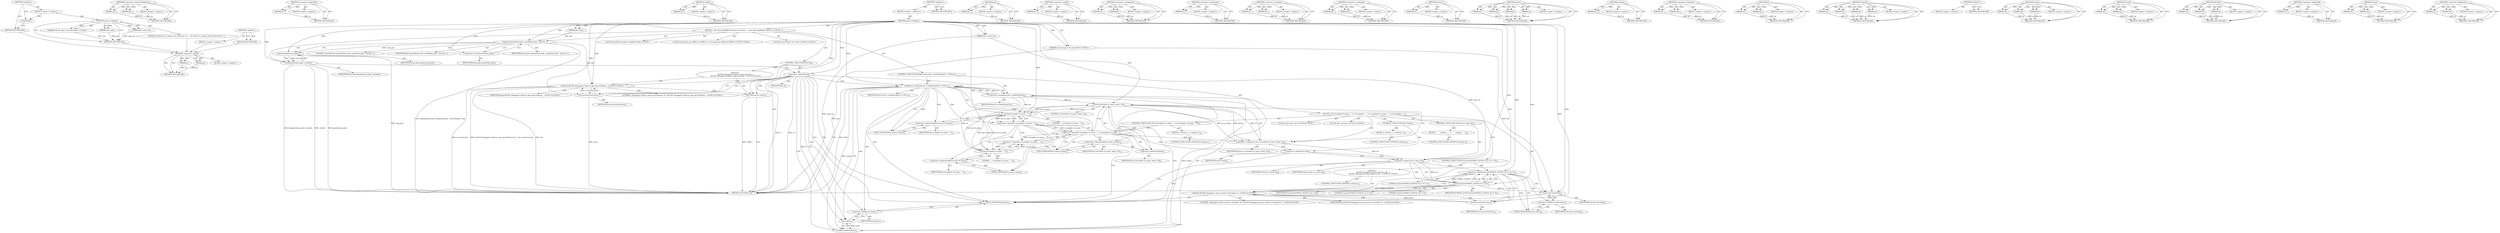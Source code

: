 digraph "&lt;global&gt;" {
vulnerable_230 [label=<(METHOD,&lt;operator&gt;.equals)>];
vulnerable_231 [label=<(PARAM,p1)>];
vulnerable_232 [label=<(PARAM,p2)>];
vulnerable_233 [label=<(BLOCK,&lt;empty&gt;,&lt;empty&gt;)>];
vulnerable_234 [label=<(METHOD_RETURN,ANY)>];
vulnerable_211 [label=<(METHOD,&lt;operator&gt;.indirectFieldAccess)>];
vulnerable_212 [label=<(PARAM,p1)>];
vulnerable_213 [label=<(PARAM,p2)>];
vulnerable_214 [label=<(BLOCK,&lt;empty&gt;,&lt;empty&gt;)>];
vulnerable_215 [label=<(METHOD_RETURN,ANY)>];
vulnerable_164 [label=<(METHOD,&lt;operator&gt;.logicalNot)>];
vulnerable_165 [label=<(PARAM,p1)>];
vulnerable_166 [label=<(BLOCK,&lt;empty&gt;,&lt;empty&gt;)>];
vulnerable_167 [label=<(METHOD_RETURN,ANY)>];
vulnerable_188 [label=<(METHOD,readdir)>];
vulnerable_189 [label=<(PARAM,p1)>];
vulnerable_190 [label=<(BLOCK,&lt;empty&gt;,&lt;empty&gt;)>];
vulnerable_191 [label=<(METHOD_RETURN,ANY)>];
vulnerable_6 [label=<(METHOD,&lt;global&gt;)<SUB>1</SUB>>];
vulnerable_7 [label=<(BLOCK,&lt;empty&gt;,&lt;empty&gt;)<SUB>1</SUB>>];
vulnerable_8 [label=<(METHOD,ptrace_siblings)<SUB>1</SUB>>];
vulnerable_9 [label=<(PARAM,pid_t pid)<SUB>1</SUB>>];
vulnerable_10 [label=<(PARAM,pid_t main_tid)<SUB>1</SUB>>];
vulnerable_11 [label="<(PARAM,std::set&lt;pid_t&gt;&amp; tids)<SUB>1</SUB>>"];
vulnerable_12 [label=<(BLOCK,{
  char task_path[64];
//// Attach to a thread...,{
  char task_path[64];
//// Attach to a thread...)<SUB>1</SUB>>];
vulnerable_13 [label="<(LOCAL,char[64] task_path: char[64])<SUB>2</SUB>>"];
vulnerable_14 [label=<(snprintf,snprintf(task_path, sizeof(task_path), &quot;/proc/%...)<SUB>5</SUB>>];
vulnerable_15 [label=<(IDENTIFIER,task_path,snprintf(task_path, sizeof(task_path), &quot;/proc/%...)<SUB>5</SUB>>];
vulnerable_16 [label=<(&lt;operator&gt;.sizeOf,sizeof(task_path))<SUB>5</SUB>>];
vulnerable_17 [label=<(IDENTIFIER,task_path,sizeof(task_path))<SUB>5</SUB>>];
vulnerable_18 [label=<(LITERAL,&quot;/proc/%d/task&quot;,snprintf(task_path, sizeof(task_path), &quot;/proc/%...)<SUB>5</SUB>>];
vulnerable_19 [label=<(IDENTIFIER,pid,snprintf(task_path, sizeof(task_path), &quot;/proc/%...)<SUB>5</SUB>>];
vulnerable_20 [label="<(LOCAL,std.unique_ptr&lt;DIR,int (*)(DIR*)&gt; d: std.unique_ptr&lt;DIR,int(*)(DIR*)&gt;)<SUB>7</SUB>>"];
vulnerable_21 [label=<(d,d(opendir(task_path), closedir))<SUB>7</SUB>>];
vulnerable_22 [label=<(opendir,opendir(task_path))<SUB>7</SUB>>];
vulnerable_23 [label=<(IDENTIFIER,task_path,opendir(task_path))<SUB>7</SUB>>];
vulnerable_24 [label=<(IDENTIFIER,closedir,d(opendir(task_path), closedir))<SUB>7</SUB>>];
vulnerable_25 [label=<(CONTROL_STRUCTURE,IF,if (!d))<SUB>9</SUB>>];
vulnerable_26 [label=<(&lt;operator&gt;.logicalNot,!d)<SUB>9</SUB>>];
vulnerable_27 [label=<(IDENTIFIER,d,!d)<SUB>9</SUB>>];
vulnerable_28 [label="<(BLOCK,{
    ALOGE(&quot;debuggerd: failed to open /proc/%d...,{
    ALOGE(&quot;debuggerd: failed to open /proc/%d...)<SUB>9</SUB>>"];
vulnerable_29 [label="<(ALOGE,ALOGE(&quot;debuggerd: failed to open /proc/%d/task:...)<SUB>10</SUB>>"];
vulnerable_30 [label="<(LITERAL,&quot;debuggerd: failed to open /proc/%d/task: %s&quot;,ALOGE(&quot;debuggerd: failed to open /proc/%d/task:...)<SUB>10</SUB>>"];
vulnerable_31 [label="<(IDENTIFIER,pid,ALOGE(&quot;debuggerd: failed to open /proc/%d/task:...)<SUB>10</SUB>>"];
vulnerable_32 [label=<(strerror,strerror(errno))<SUB>10</SUB>>];
vulnerable_33 [label=<(IDENTIFIER,errno,strerror(errno))<SUB>10</SUB>>];
vulnerable_34 [label=<(RETURN,return;,return;)<SUB>11</SUB>>];
vulnerable_35 [label="<(LOCAL,struct dirent* de: dirent*)<SUB>14</SUB>>"];
vulnerable_36 [label=<(CONTROL_STRUCTURE,WHILE,while ((de = readdir(d.get())) != NULL))<SUB>15</SUB>>];
vulnerable_37 [label=<(&lt;operator&gt;.notEquals,(de = readdir(d.get())) != NULL)<SUB>15</SUB>>];
vulnerable_38 [label=<(&lt;operator&gt;.assignment,de = readdir(d.get()))<SUB>15</SUB>>];
vulnerable_39 [label=<(IDENTIFIER,de,de = readdir(d.get()))<SUB>15</SUB>>];
vulnerable_40 [label=<(readdir,readdir(d.get()))<SUB>15</SUB>>];
vulnerable_41 [label=<(get,d.get())<SUB>15</SUB>>];
vulnerable_42 [label=<(&lt;operator&gt;.fieldAccess,d.get)<SUB>15</SUB>>];
vulnerable_43 [label=<(IDENTIFIER,d,d.get())<SUB>15</SUB>>];
vulnerable_44 [label=<(FIELD_IDENTIFIER,get,get)<SUB>15</SUB>>];
vulnerable_45 [label=<(IDENTIFIER,NULL,(de = readdir(d.get())) != NULL)<SUB>15</SUB>>];
vulnerable_46 [label=<(BLOCK,{
 if (!strcmp(de-&gt;d_name, &quot;.&quot;) || !strcmp(de-&gt;...,{
 if (!strcmp(de-&gt;d_name, &quot;.&quot;) || !strcmp(de-&gt;...)<SUB>15</SUB>>];
vulnerable_47 [label=<(CONTROL_STRUCTURE,IF,if (!strcmp(de-&gt;d_name, &quot;.&quot;) || !strcmp(de-&gt;d_name, &quot;..&quot;)))<SUB>16</SUB>>];
vulnerable_48 [label=<(&lt;operator&gt;.logicalOr,!strcmp(de-&gt;d_name, &quot;.&quot;) || !strcmp(de-&gt;d_name,...)<SUB>16</SUB>>];
vulnerable_49 [label=<(&lt;operator&gt;.logicalNot,!strcmp(de-&gt;d_name, &quot;.&quot;))<SUB>16</SUB>>];
vulnerable_50 [label=<(strcmp,strcmp(de-&gt;d_name, &quot;.&quot;))<SUB>16</SUB>>];
vulnerable_51 [label=<(&lt;operator&gt;.indirectFieldAccess,de-&gt;d_name)<SUB>16</SUB>>];
vulnerable_52 [label=<(IDENTIFIER,de,strcmp(de-&gt;d_name, &quot;.&quot;))<SUB>16</SUB>>];
vulnerable_53 [label=<(FIELD_IDENTIFIER,d_name,d_name)<SUB>16</SUB>>];
vulnerable_54 [label=<(LITERAL,&quot;.&quot;,strcmp(de-&gt;d_name, &quot;.&quot;))<SUB>16</SUB>>];
vulnerable_55 [label=<(&lt;operator&gt;.logicalNot,!strcmp(de-&gt;d_name, &quot;..&quot;))<SUB>16</SUB>>];
vulnerable_56 [label=<(strcmp,strcmp(de-&gt;d_name, &quot;..&quot;))<SUB>16</SUB>>];
vulnerable_57 [label=<(&lt;operator&gt;.indirectFieldAccess,de-&gt;d_name)<SUB>16</SUB>>];
vulnerable_58 [label=<(IDENTIFIER,de,strcmp(de-&gt;d_name, &quot;..&quot;))<SUB>16</SUB>>];
vulnerable_59 [label=<(FIELD_IDENTIFIER,d_name,d_name)<SUB>16</SUB>>];
vulnerable_60 [label=<(LITERAL,&quot;..&quot;,strcmp(de-&gt;d_name, &quot;..&quot;))<SUB>16</SUB>>];
vulnerable_61 [label=<(BLOCK,{
 continue;
 },{
 continue;
 })<SUB>16</SUB>>];
vulnerable_62 [label=<(CONTROL_STRUCTURE,CONTINUE,continue;)<SUB>17</SUB>>];
vulnerable_63 [label="<(LOCAL,char* end: char*)<SUB>20</SUB>>"];
vulnerable_64 [label="<(LOCAL,pid_t tid: pid_t)<SUB>21</SUB>>"];
vulnerable_65 [label=<(&lt;operator&gt;.assignment,tid = strtoul(de-&gt;d_name, &amp;end, 10))<SUB>21</SUB>>];
vulnerable_66 [label=<(IDENTIFIER,tid,tid = strtoul(de-&gt;d_name, &amp;end, 10))<SUB>21</SUB>>];
vulnerable_67 [label=<(strtoul,strtoul(de-&gt;d_name, &amp;end, 10))<SUB>21</SUB>>];
vulnerable_68 [label=<(&lt;operator&gt;.indirectFieldAccess,de-&gt;d_name)<SUB>21</SUB>>];
vulnerable_69 [label=<(IDENTIFIER,de,strtoul(de-&gt;d_name, &amp;end, 10))<SUB>21</SUB>>];
vulnerable_70 [label=<(FIELD_IDENTIFIER,d_name,d_name)<SUB>21</SUB>>];
vulnerable_71 [label=<(&lt;operator&gt;.addressOf,&amp;end)<SUB>21</SUB>>];
vulnerable_72 [label=<(IDENTIFIER,end,strtoul(de-&gt;d_name, &amp;end, 10))<SUB>21</SUB>>];
vulnerable_73 [label=<(LITERAL,10,strtoul(de-&gt;d_name, &amp;end, 10))<SUB>21</SUB>>];
vulnerable_74 [label=<(CONTROL_STRUCTURE,IF,if (*end))<SUB>22</SUB>>];
vulnerable_75 [label=<(&lt;operator&gt;.indirection,*end)<SUB>22</SUB>>];
vulnerable_76 [label=<(IDENTIFIER,end,if (*end))<SUB>22</SUB>>];
vulnerable_77 [label=<(BLOCK,{
 continue;
 },{
 continue;
 })<SUB>22</SUB>>];
vulnerable_78 [label=<(CONTROL_STRUCTURE,CONTINUE,continue;)<SUB>23</SUB>>];
vulnerable_79 [label=<(CONTROL_STRUCTURE,IF,if (tid == main_tid))<SUB>26</SUB>>];
vulnerable_80 [label=<(&lt;operator&gt;.equals,tid == main_tid)<SUB>26</SUB>>];
vulnerable_81 [label=<(IDENTIFIER,tid,tid == main_tid)<SUB>26</SUB>>];
vulnerable_82 [label=<(IDENTIFIER,main_tid,tid == main_tid)<SUB>26</SUB>>];
vulnerable_83 [label=<(BLOCK,{

       continue;
     },{

       continue;
     })<SUB>26</SUB>>];
vulnerable_84 [label=<(CONTROL_STRUCTURE,CONTINUE,continue;)<SUB>28</SUB>>];
vulnerable_85 [label=<(CONTROL_STRUCTURE,IF,if (ptrace(PTRACE_ATTACH, tid, 0, 0) &lt; 0))<SUB>31</SUB>>];
vulnerable_86 [label=<(&lt;operator&gt;.lessThan,ptrace(PTRACE_ATTACH, tid, 0, 0) &lt; 0)<SUB>31</SUB>>];
vulnerable_87 [label=<(ptrace,ptrace(PTRACE_ATTACH, tid, 0, 0))<SUB>31</SUB>>];
vulnerable_88 [label=<(IDENTIFIER,PTRACE_ATTACH,ptrace(PTRACE_ATTACH, tid, 0, 0))<SUB>31</SUB>>];
vulnerable_89 [label=<(IDENTIFIER,tid,ptrace(PTRACE_ATTACH, tid, 0, 0))<SUB>31</SUB>>];
vulnerable_90 [label=<(LITERAL,0,ptrace(PTRACE_ATTACH, tid, 0, 0))<SUB>31</SUB>>];
vulnerable_91 [label=<(LITERAL,0,ptrace(PTRACE_ATTACH, tid, 0, 0))<SUB>31</SUB>>];
vulnerable_92 [label=<(LITERAL,0,ptrace(PTRACE_ATTACH, tid, 0, 0) &lt; 0)<SUB>31</SUB>>];
vulnerable_93 [label="<(BLOCK,{
       ALOGE(&quot;debuggerd: ptrace attach to %d ...,{
       ALOGE(&quot;debuggerd: ptrace attach to %d ...)<SUB>31</SUB>>"];
vulnerable_94 [label="<(ALOGE,ALOGE(&quot;debuggerd: ptrace attach to %d failed: %...)<SUB>32</SUB>>"];
vulnerable_95 [label="<(LITERAL,&quot;debuggerd: ptrace attach to %d failed: %s&quot;,ALOGE(&quot;debuggerd: ptrace attach to %d failed: %...)<SUB>32</SUB>>"];
vulnerable_96 [label="<(IDENTIFIER,tid,ALOGE(&quot;debuggerd: ptrace attach to %d failed: %...)<SUB>32</SUB>>"];
vulnerable_97 [label=<(strerror,strerror(errno))<SUB>32</SUB>>];
vulnerable_98 [label=<(IDENTIFIER,errno,strerror(errno))<SUB>32</SUB>>];
vulnerable_99 [label=<(CONTROL_STRUCTURE,CONTINUE,continue;)<SUB>33</SUB>>];
vulnerable_100 [label=<(insert,tids.insert(tid))<SUB>36</SUB>>];
vulnerable_101 [label=<(&lt;operator&gt;.fieldAccess,tids.insert)<SUB>36</SUB>>];
vulnerable_102 [label=<(IDENTIFIER,tids,tids.insert(tid))<SUB>36</SUB>>];
vulnerable_103 [label=<(FIELD_IDENTIFIER,insert,insert)<SUB>36</SUB>>];
vulnerable_104 [label=<(IDENTIFIER,tid,tids.insert(tid))<SUB>36</SUB>>];
vulnerable_105 [label=<(METHOD_RETURN,void)<SUB>1</SUB>>];
vulnerable_107 [label=<(METHOD_RETURN,ANY)<SUB>1</SUB>>];
vulnerable_192 [label=<(METHOD,get)>];
vulnerable_193 [label=<(PARAM,p1)>];
vulnerable_194 [label=<(BLOCK,&lt;empty&gt;,&lt;empty&gt;)>];
vulnerable_195 [label=<(METHOD_RETURN,ANY)>];
vulnerable_151 [label=<(METHOD,&lt;operator&gt;.sizeOf)>];
vulnerable_152 [label=<(PARAM,p1)>];
vulnerable_153 [label=<(BLOCK,&lt;empty&gt;,&lt;empty&gt;)>];
vulnerable_154 [label=<(METHOD_RETURN,ANY)>];
vulnerable_183 [label=<(METHOD,&lt;operator&gt;.assignment)>];
vulnerable_184 [label=<(PARAM,p1)>];
vulnerable_185 [label=<(PARAM,p2)>];
vulnerable_186 [label=<(BLOCK,&lt;empty&gt;,&lt;empty&gt;)>];
vulnerable_187 [label=<(METHOD_RETURN,ANY)>];
vulnerable_226 [label=<(METHOD,&lt;operator&gt;.indirection)>];
vulnerable_227 [label=<(PARAM,p1)>];
vulnerable_228 [label=<(BLOCK,&lt;empty&gt;,&lt;empty&gt;)>];
vulnerable_229 [label=<(METHOD_RETURN,ANY)>];
vulnerable_235 [label=<(METHOD,&lt;operator&gt;.lessThan)>];
vulnerable_236 [label=<(PARAM,p1)>];
vulnerable_237 [label=<(PARAM,p2)>];
vulnerable_238 [label=<(BLOCK,&lt;empty&gt;,&lt;empty&gt;)>];
vulnerable_239 [label=<(METHOD_RETURN,ANY)>];
vulnerable_178 [label=<(METHOD,&lt;operator&gt;.notEquals)>];
vulnerable_179 [label=<(PARAM,p1)>];
vulnerable_180 [label=<(PARAM,p2)>];
vulnerable_181 [label=<(BLOCK,&lt;empty&gt;,&lt;empty&gt;)>];
vulnerable_182 [label=<(METHOD_RETURN,ANY)>];
vulnerable_174 [label=<(METHOD,strerror)>];
vulnerable_175 [label=<(PARAM,p1)>];
vulnerable_176 [label=<(BLOCK,&lt;empty&gt;,&lt;empty&gt;)>];
vulnerable_177 [label=<(METHOD_RETURN,ANY)>];
vulnerable_240 [label=<(METHOD,ptrace)>];
vulnerable_241 [label=<(PARAM,p1)>];
vulnerable_242 [label=<(PARAM,p2)>];
vulnerable_243 [label=<(PARAM,p3)>];
vulnerable_244 [label=<(PARAM,p4)>];
vulnerable_245 [label=<(BLOCK,&lt;empty&gt;,&lt;empty&gt;)>];
vulnerable_246 [label=<(METHOD_RETURN,ANY)>];
vulnerable_160 [label=<(METHOD,opendir)>];
vulnerable_161 [label=<(PARAM,p1)>];
vulnerable_162 [label=<(BLOCK,&lt;empty&gt;,&lt;empty&gt;)>];
vulnerable_163 [label=<(METHOD_RETURN,ANY)>];
vulnerable_201 [label=<(METHOD,&lt;operator&gt;.logicalOr)>];
vulnerable_202 [label=<(PARAM,p1)>];
vulnerable_203 [label=<(PARAM,p2)>];
vulnerable_204 [label=<(BLOCK,&lt;empty&gt;,&lt;empty&gt;)>];
vulnerable_205 [label=<(METHOD_RETURN,ANY)>];
vulnerable_155 [label=<(METHOD,d)>];
vulnerable_156 [label=<(PARAM,p1)>];
vulnerable_157 [label=<(PARAM,p2)>];
vulnerable_158 [label=<(BLOCK,&lt;empty&gt;,&lt;empty&gt;)>];
vulnerable_159 [label=<(METHOD_RETURN,ANY)>];
vulnerable_144 [label=<(METHOD,snprintf)>];
vulnerable_145 [label=<(PARAM,p1)>];
vulnerable_146 [label=<(PARAM,p2)>];
vulnerable_147 [label=<(PARAM,p3)>];
vulnerable_148 [label=<(PARAM,p4)>];
vulnerable_149 [label=<(BLOCK,&lt;empty&gt;,&lt;empty&gt;)>];
vulnerable_150 [label=<(METHOD_RETURN,ANY)>];
vulnerable_138 [label=<(METHOD,&lt;global&gt;)<SUB>1</SUB>>];
vulnerable_139 [label=<(BLOCK,&lt;empty&gt;,&lt;empty&gt;)>];
vulnerable_140 [label=<(METHOD_RETURN,ANY)>];
vulnerable_216 [label=<(METHOD,strtoul)>];
vulnerable_217 [label=<(PARAM,p1)>];
vulnerable_218 [label=<(PARAM,p2)>];
vulnerable_219 [label=<(PARAM,p3)>];
vulnerable_220 [label=<(BLOCK,&lt;empty&gt;,&lt;empty&gt;)>];
vulnerable_221 [label=<(METHOD_RETURN,ANY)>];
vulnerable_206 [label=<(METHOD,strcmp)>];
vulnerable_207 [label=<(PARAM,p1)>];
vulnerable_208 [label=<(PARAM,p2)>];
vulnerable_209 [label=<(BLOCK,&lt;empty&gt;,&lt;empty&gt;)>];
vulnerable_210 [label=<(METHOD_RETURN,ANY)>];
vulnerable_168 [label=<(METHOD,ALOGE)>];
vulnerable_169 [label=<(PARAM,p1)>];
vulnerable_170 [label=<(PARAM,p2)>];
vulnerable_171 [label=<(PARAM,p3)>];
vulnerable_172 [label=<(BLOCK,&lt;empty&gt;,&lt;empty&gt;)>];
vulnerable_173 [label=<(METHOD_RETURN,ANY)>];
vulnerable_222 [label=<(METHOD,&lt;operator&gt;.addressOf)>];
vulnerable_223 [label=<(PARAM,p1)>];
vulnerable_224 [label=<(BLOCK,&lt;empty&gt;,&lt;empty&gt;)>];
vulnerable_225 [label=<(METHOD_RETURN,ANY)>];
vulnerable_247 [label=<(METHOD,insert)>];
vulnerable_248 [label=<(PARAM,p1)>];
vulnerable_249 [label=<(PARAM,p2)>];
vulnerable_250 [label=<(BLOCK,&lt;empty&gt;,&lt;empty&gt;)>];
vulnerable_251 [label=<(METHOD_RETURN,ANY)>];
vulnerable_196 [label=<(METHOD,&lt;operator&gt;.fieldAccess)>];
vulnerable_197 [label=<(PARAM,p1)>];
vulnerable_198 [label=<(PARAM,p2)>];
vulnerable_199 [label=<(BLOCK,&lt;empty&gt;,&lt;empty&gt;)>];
vulnerable_200 [label=<(METHOD_RETURN,ANY)>];
fixed_6 [label=<(METHOD,&lt;global&gt;)<SUB>1</SUB>>];
fixed_7 [label=<(BLOCK,&lt;empty&gt;,&lt;empty&gt;)<SUB>1</SUB>>];
fixed_8 [label=<(METHOD,ptrace_siblings)<SUB>1</SUB>>];
fixed_9 [label=<(PARAM,pid_t pid)<SUB>1</SUB>>];
fixed_10 [label=<(PARAM,pid_t main_tid)<SUB>1</SUB>>];
fixed_11 [label="<(PARAM,std::set&lt;pid_t&gt;&amp; tids)<SUB>1</SUB>>"];
fixed_12 [label=<(BLOCK,{
//// Attach to a thread, and verify that it's...,{
//// Attach to a thread, and verify that it's...)<SUB>1</SUB>>];
fixed_13 [label=<(METHOD_RETURN,void)<SUB>1</SUB>>];
fixed_15 [label=<(UNKNOWN,,)>];
fixed_16 [label=<(METHOD_RETURN,ANY)<SUB>1</SUB>>];
fixed_27 [label=<(METHOD,&lt;global&gt;)<SUB>1</SUB>>];
fixed_28 [label=<(BLOCK,&lt;empty&gt;,&lt;empty&gt;)>];
fixed_29 [label=<(METHOD_RETURN,ANY)>];
vulnerable_230 -> vulnerable_231  [key=0, label="AST: "];
vulnerable_230 -> vulnerable_231  [key=1, label="DDG: "];
vulnerable_230 -> vulnerable_233  [key=0, label="AST: "];
vulnerable_230 -> vulnerable_232  [key=0, label="AST: "];
vulnerable_230 -> vulnerable_232  [key=1, label="DDG: "];
vulnerable_230 -> vulnerable_234  [key=0, label="AST: "];
vulnerable_230 -> vulnerable_234  [key=1, label="CFG: "];
vulnerable_231 -> vulnerable_234  [key=0, label="DDG: p1"];
vulnerable_232 -> vulnerable_234  [key=0, label="DDG: p2"];
vulnerable_211 -> vulnerable_212  [key=0, label="AST: "];
vulnerable_211 -> vulnerable_212  [key=1, label="DDG: "];
vulnerable_211 -> vulnerable_214  [key=0, label="AST: "];
vulnerable_211 -> vulnerable_213  [key=0, label="AST: "];
vulnerable_211 -> vulnerable_213  [key=1, label="DDG: "];
vulnerable_211 -> vulnerable_215  [key=0, label="AST: "];
vulnerable_211 -> vulnerable_215  [key=1, label="CFG: "];
vulnerable_212 -> vulnerable_215  [key=0, label="DDG: p1"];
vulnerable_213 -> vulnerable_215  [key=0, label="DDG: p2"];
vulnerable_164 -> vulnerable_165  [key=0, label="AST: "];
vulnerable_164 -> vulnerable_165  [key=1, label="DDG: "];
vulnerable_164 -> vulnerable_166  [key=0, label="AST: "];
vulnerable_164 -> vulnerable_167  [key=0, label="AST: "];
vulnerable_164 -> vulnerable_167  [key=1, label="CFG: "];
vulnerable_165 -> vulnerable_167  [key=0, label="DDG: p1"];
vulnerable_188 -> vulnerable_189  [key=0, label="AST: "];
vulnerable_188 -> vulnerable_189  [key=1, label="DDG: "];
vulnerable_188 -> vulnerable_190  [key=0, label="AST: "];
vulnerable_188 -> vulnerable_191  [key=0, label="AST: "];
vulnerable_188 -> vulnerable_191  [key=1, label="CFG: "];
vulnerable_189 -> vulnerable_191  [key=0, label="DDG: p1"];
vulnerable_6 -> vulnerable_7  [key=0, label="AST: "];
vulnerable_6 -> vulnerable_107  [key=0, label="AST: "];
vulnerable_6 -> vulnerable_107  [key=1, label="CFG: "];
vulnerable_7 -> vulnerable_8  [key=0, label="AST: "];
vulnerable_8 -> vulnerable_9  [key=0, label="AST: "];
vulnerable_8 -> vulnerable_9  [key=1, label="DDG: "];
vulnerable_8 -> vulnerable_10  [key=0, label="AST: "];
vulnerable_8 -> vulnerable_10  [key=1, label="DDG: "];
vulnerable_8 -> vulnerable_11  [key=0, label="AST: "];
vulnerable_8 -> vulnerable_11  [key=1, label="DDG: "];
vulnerable_8 -> vulnerable_12  [key=0, label="AST: "];
vulnerable_8 -> vulnerable_105  [key=0, label="AST: "];
vulnerable_8 -> vulnerable_16  [key=0, label="CFG: "];
vulnerable_8 -> vulnerable_14  [key=0, label="DDG: "];
vulnerable_8 -> vulnerable_21  [key=0, label="DDG: "];
vulnerable_8 -> vulnerable_22  [key=0, label="DDG: "];
vulnerable_8 -> vulnerable_26  [key=0, label="DDG: "];
vulnerable_8 -> vulnerable_34  [key=0, label="DDG: "];
vulnerable_8 -> vulnerable_37  [key=0, label="DDG: "];
vulnerable_8 -> vulnerable_29  [key=0, label="DDG: "];
vulnerable_8 -> vulnerable_100  [key=0, label="DDG: "];
vulnerable_8 -> vulnerable_32  [key=0, label="DDG: "];
vulnerable_8 -> vulnerable_67  [key=0, label="DDG: "];
vulnerable_8 -> vulnerable_80  [key=0, label="DDG: "];
vulnerable_8 -> vulnerable_86  [key=0, label="DDG: "];
vulnerable_8 -> vulnerable_87  [key=0, label="DDG: "];
vulnerable_8 -> vulnerable_94  [key=0, label="DDG: "];
vulnerable_8 -> vulnerable_50  [key=0, label="DDG: "];
vulnerable_8 -> vulnerable_56  [key=0, label="DDG: "];
vulnerable_8 -> vulnerable_97  [key=0, label="DDG: "];
vulnerable_9 -> vulnerable_14  [key=0, label="DDG: pid"];
vulnerable_10 -> vulnerable_105  [key=0, label="DDG: main_tid"];
vulnerable_10 -> vulnerable_80  [key=0, label="DDG: main_tid"];
vulnerable_11 -> vulnerable_105  [key=0, label="DDG: tids"];
vulnerable_11 -> vulnerable_100  [key=0, label="DDG: tids"];
vulnerable_12 -> vulnerable_13  [key=0, label="AST: "];
vulnerable_12 -> vulnerable_14  [key=0, label="AST: "];
vulnerable_12 -> vulnerable_20  [key=0, label="AST: "];
vulnerable_12 -> vulnerable_21  [key=0, label="AST: "];
vulnerable_12 -> vulnerable_25  [key=0, label="AST: "];
vulnerable_12 -> vulnerable_35  [key=0, label="AST: "];
vulnerable_12 -> vulnerable_36  [key=0, label="AST: "];
vulnerable_14 -> vulnerable_15  [key=0, label="AST: "];
vulnerable_14 -> vulnerable_16  [key=0, label="AST: "];
vulnerable_14 -> vulnerable_18  [key=0, label="AST: "];
vulnerable_14 -> vulnerable_19  [key=0, label="AST: "];
vulnerable_14 -> vulnerable_22  [key=0, label="CFG: "];
vulnerable_14 -> vulnerable_22  [key=1, label="DDG: task_path"];
vulnerable_14 -> vulnerable_105  [key=0, label="DDG: snprintf(task_path, sizeof(task_path), &quot;/proc/%d/task&quot;, pid)"];
vulnerable_14 -> vulnerable_29  [key=0, label="DDG: pid"];
vulnerable_16 -> vulnerable_17  [key=0, label="AST: "];
vulnerable_16 -> vulnerable_14  [key=0, label="CFG: "];
vulnerable_21 -> vulnerable_22  [key=0, label="AST: "];
vulnerable_21 -> vulnerable_24  [key=0, label="AST: "];
vulnerable_21 -> vulnerable_26  [key=0, label="CFG: "];
vulnerable_21 -> vulnerable_105  [key=0, label="DDG: opendir(task_path)"];
vulnerable_21 -> vulnerable_105  [key=1, label="DDG: d(opendir(task_path), closedir)"];
vulnerable_21 -> vulnerable_105  [key=2, label="DDG: closedir"];
vulnerable_22 -> vulnerable_23  [key=0, label="AST: "];
vulnerable_22 -> vulnerable_21  [key=0, label="CFG: "];
vulnerable_22 -> vulnerable_21  [key=1, label="DDG: task_path"];
vulnerable_22 -> vulnerable_105  [key=0, label="DDG: task_path"];
vulnerable_25 -> vulnerable_26  [key=0, label="AST: "];
vulnerable_25 -> vulnerable_28  [key=0, label="AST: "];
vulnerable_26 -> vulnerable_27  [key=0, label="AST: "];
vulnerable_26 -> vulnerable_32  [key=0, label="CFG: "];
vulnerable_26 -> vulnerable_32  [key=1, label="CDG: "];
vulnerable_26 -> vulnerable_44  [key=0, label="CFG: "];
vulnerable_26 -> vulnerable_44  [key=1, label="CDG: "];
vulnerable_26 -> vulnerable_105  [key=0, label="DDG: d"];
vulnerable_26 -> vulnerable_105  [key=1, label="DDG: !d"];
vulnerable_26 -> vulnerable_41  [key=0, label="DDG: d"];
vulnerable_26 -> vulnerable_41  [key=1, label="CDG: "];
vulnerable_26 -> vulnerable_34  [key=0, label="CDG: "];
vulnerable_26 -> vulnerable_42  [key=0, label="CDG: "];
vulnerable_26 -> vulnerable_37  [key=0, label="CDG: "];
vulnerable_26 -> vulnerable_38  [key=0, label="CDG: "];
vulnerable_26 -> vulnerable_40  [key=0, label="CDG: "];
vulnerable_26 -> vulnerable_29  [key=0, label="CDG: "];
vulnerable_28 -> vulnerable_29  [key=0, label="AST: "];
vulnerable_28 -> vulnerable_34  [key=0, label="AST: "];
vulnerable_29 -> vulnerable_30  [key=0, label="AST: "];
vulnerable_29 -> vulnerable_31  [key=0, label="AST: "];
vulnerable_29 -> vulnerable_32  [key=0, label="AST: "];
vulnerable_29 -> vulnerable_34  [key=0, label="CFG: "];
vulnerable_29 -> vulnerable_105  [key=0, label="DDG: pid"];
vulnerable_29 -> vulnerable_105  [key=1, label="DDG: strerror(errno)"];
vulnerable_29 -> vulnerable_105  [key=2, label="DDG: ALOGE(&quot;debuggerd: failed to open /proc/%d/task: %s&quot;, pid, strerror(errno))"];
vulnerable_32 -> vulnerable_33  [key=0, label="AST: "];
vulnerable_32 -> vulnerable_29  [key=0, label="CFG: "];
vulnerable_32 -> vulnerable_29  [key=1, label="DDG: errno"];
vulnerable_32 -> vulnerable_105  [key=0, label="DDG: errno"];
vulnerable_34 -> vulnerable_105  [key=0, label="CFG: "];
vulnerable_34 -> vulnerable_105  [key=1, label="DDG: &lt;RET&gt;"];
vulnerable_36 -> vulnerable_37  [key=0, label="AST: "];
vulnerable_36 -> vulnerable_46  [key=0, label="AST: "];
vulnerable_37 -> vulnerable_38  [key=0, label="AST: "];
vulnerable_37 -> vulnerable_38  [key=1, label="CDG: "];
vulnerable_37 -> vulnerable_45  [key=0, label="AST: "];
vulnerable_37 -> vulnerable_105  [key=0, label="CFG: "];
vulnerable_37 -> vulnerable_105  [key=1, label="DDG: NULL"];
vulnerable_37 -> vulnerable_53  [key=0, label="CFG: "];
vulnerable_37 -> vulnerable_53  [key=1, label="CDG: "];
vulnerable_37 -> vulnerable_48  [key=0, label="CDG: "];
vulnerable_37 -> vulnerable_49  [key=0, label="CDG: "];
vulnerable_37 -> vulnerable_42  [key=0, label="CDG: "];
vulnerable_37 -> vulnerable_51  [key=0, label="CDG: "];
vulnerable_37 -> vulnerable_37  [key=0, label="CDG: "];
vulnerable_37 -> vulnerable_40  [key=0, label="CDG: "];
vulnerable_37 -> vulnerable_50  [key=0, label="CDG: "];
vulnerable_37 -> vulnerable_44  [key=0, label="CDG: "];
vulnerable_37 -> vulnerable_41  [key=0, label="CDG: "];
vulnerable_38 -> vulnerable_39  [key=0, label="AST: "];
vulnerable_38 -> vulnerable_40  [key=0, label="AST: "];
vulnerable_38 -> vulnerable_37  [key=0, label="CFG: "];
vulnerable_38 -> vulnerable_37  [key=1, label="DDG: de"];
vulnerable_38 -> vulnerable_67  [key=0, label="DDG: de"];
vulnerable_38 -> vulnerable_50  [key=0, label="DDG: de"];
vulnerable_38 -> vulnerable_56  [key=0, label="DDG: de"];
vulnerable_40 -> vulnerable_41  [key=0, label="AST: "];
vulnerable_40 -> vulnerable_38  [key=0, label="CFG: "];
vulnerable_40 -> vulnerable_38  [key=1, label="DDG: d.get()"];
vulnerable_40 -> vulnerable_37  [key=0, label="DDG: d.get()"];
vulnerable_41 -> vulnerable_42  [key=0, label="AST: "];
vulnerable_41 -> vulnerable_40  [key=0, label="CFG: "];
vulnerable_41 -> vulnerable_40  [key=1, label="DDG: d.get"];
vulnerable_42 -> vulnerable_43  [key=0, label="AST: "];
vulnerable_42 -> vulnerable_44  [key=0, label="AST: "];
vulnerable_42 -> vulnerable_41  [key=0, label="CFG: "];
vulnerable_44 -> vulnerable_42  [key=0, label="CFG: "];
vulnerable_46 -> vulnerable_47  [key=0, label="AST: "];
vulnerable_46 -> vulnerable_63  [key=0, label="AST: "];
vulnerable_46 -> vulnerable_64  [key=0, label="AST: "];
vulnerable_46 -> vulnerable_65  [key=0, label="AST: "];
vulnerable_46 -> vulnerable_74  [key=0, label="AST: "];
vulnerable_46 -> vulnerable_79  [key=0, label="AST: "];
vulnerable_46 -> vulnerable_85  [key=0, label="AST: "];
vulnerable_46 -> vulnerable_100  [key=0, label="AST: "];
vulnerable_47 -> vulnerable_48  [key=0, label="AST: "];
vulnerable_47 -> vulnerable_61  [key=0, label="AST: "];
vulnerable_48 -> vulnerable_49  [key=0, label="AST: "];
vulnerable_48 -> vulnerable_55  [key=0, label="AST: "];
vulnerable_48 -> vulnerable_44  [key=0, label="CFG: "];
vulnerable_48 -> vulnerable_70  [key=0, label="CFG: "];
vulnerable_48 -> vulnerable_70  [key=1, label="CDG: "];
vulnerable_48 -> vulnerable_68  [key=0, label="CDG: "];
vulnerable_48 -> vulnerable_75  [key=0, label="CDG: "];
vulnerable_48 -> vulnerable_67  [key=0, label="CDG: "];
vulnerable_48 -> vulnerable_65  [key=0, label="CDG: "];
vulnerable_48 -> vulnerable_71  [key=0, label="CDG: "];
vulnerable_49 -> vulnerable_50  [key=0, label="AST: "];
vulnerable_49 -> vulnerable_48  [key=0, label="CFG: "];
vulnerable_49 -> vulnerable_48  [key=1, label="DDG: strcmp(de-&gt;d_name, &quot;.&quot;)"];
vulnerable_49 -> vulnerable_59  [key=0, label="CFG: "];
vulnerable_49 -> vulnerable_59  [key=1, label="CDG: "];
vulnerable_49 -> vulnerable_57  [key=0, label="CDG: "];
vulnerable_49 -> vulnerable_56  [key=0, label="CDG: "];
vulnerable_49 -> vulnerable_55  [key=0, label="CDG: "];
vulnerable_50 -> vulnerable_51  [key=0, label="AST: "];
vulnerable_50 -> vulnerable_54  [key=0, label="AST: "];
vulnerable_50 -> vulnerable_49  [key=0, label="CFG: "];
vulnerable_50 -> vulnerable_49  [key=1, label="DDG: de-&gt;d_name"];
vulnerable_50 -> vulnerable_49  [key=2, label="DDG: &quot;.&quot;"];
vulnerable_50 -> vulnerable_67  [key=0, label="DDG: de-&gt;d_name"];
vulnerable_50 -> vulnerable_56  [key=0, label="DDG: de-&gt;d_name"];
vulnerable_51 -> vulnerable_52  [key=0, label="AST: "];
vulnerable_51 -> vulnerable_53  [key=0, label="AST: "];
vulnerable_51 -> vulnerable_50  [key=0, label="CFG: "];
vulnerable_53 -> vulnerable_51  [key=0, label="CFG: "];
vulnerable_55 -> vulnerable_56  [key=0, label="AST: "];
vulnerable_55 -> vulnerable_48  [key=0, label="CFG: "];
vulnerable_55 -> vulnerable_48  [key=1, label="DDG: strcmp(de-&gt;d_name, &quot;..&quot;)"];
vulnerable_56 -> vulnerable_57  [key=0, label="AST: "];
vulnerable_56 -> vulnerable_60  [key=0, label="AST: "];
vulnerable_56 -> vulnerable_55  [key=0, label="CFG: "];
vulnerable_56 -> vulnerable_55  [key=1, label="DDG: de-&gt;d_name"];
vulnerable_56 -> vulnerable_55  [key=2, label="DDG: &quot;..&quot;"];
vulnerable_56 -> vulnerable_67  [key=0, label="DDG: de-&gt;d_name"];
vulnerable_56 -> vulnerable_50  [key=0, label="DDG: de-&gt;d_name"];
vulnerable_57 -> vulnerable_58  [key=0, label="AST: "];
vulnerable_57 -> vulnerable_59  [key=0, label="AST: "];
vulnerable_57 -> vulnerable_56  [key=0, label="CFG: "];
vulnerable_59 -> vulnerable_57  [key=0, label="CFG: "];
vulnerable_61 -> vulnerable_62  [key=0, label="AST: "];
vulnerable_65 -> vulnerable_66  [key=0, label="AST: "];
vulnerable_65 -> vulnerable_67  [key=0, label="AST: "];
vulnerable_65 -> vulnerable_75  [key=0, label="CFG: "];
vulnerable_65 -> vulnerable_80  [key=0, label="DDG: tid"];
vulnerable_67 -> vulnerable_68  [key=0, label="AST: "];
vulnerable_67 -> vulnerable_71  [key=0, label="AST: "];
vulnerable_67 -> vulnerable_73  [key=0, label="AST: "];
vulnerable_67 -> vulnerable_65  [key=0, label="CFG: "];
vulnerable_67 -> vulnerable_65  [key=1, label="DDG: de-&gt;d_name"];
vulnerable_67 -> vulnerable_65  [key=2, label="DDG: &amp;end"];
vulnerable_67 -> vulnerable_65  [key=3, label="DDG: 10"];
vulnerable_67 -> vulnerable_50  [key=0, label="DDG: de-&gt;d_name"];
vulnerable_68 -> vulnerable_69  [key=0, label="AST: "];
vulnerable_68 -> vulnerable_70  [key=0, label="AST: "];
vulnerable_68 -> vulnerable_71  [key=0, label="CFG: "];
vulnerable_70 -> vulnerable_68  [key=0, label="CFG: "];
vulnerable_71 -> vulnerable_72  [key=0, label="AST: "];
vulnerable_71 -> vulnerable_67  [key=0, label="CFG: "];
vulnerable_74 -> vulnerable_75  [key=0, label="AST: "];
vulnerable_74 -> vulnerable_77  [key=0, label="AST: "];
vulnerable_75 -> vulnerable_76  [key=0, label="AST: "];
vulnerable_75 -> vulnerable_44  [key=0, label="CFG: "];
vulnerable_75 -> vulnerable_80  [key=0, label="CFG: "];
vulnerable_75 -> vulnerable_80  [key=1, label="CDG: "];
vulnerable_77 -> vulnerable_78  [key=0, label="AST: "];
vulnerable_79 -> vulnerable_80  [key=0, label="AST: "];
vulnerable_79 -> vulnerable_83  [key=0, label="AST: "];
vulnerable_80 -> vulnerable_81  [key=0, label="AST: "];
vulnerable_80 -> vulnerable_82  [key=0, label="AST: "];
vulnerable_80 -> vulnerable_44  [key=0, label="CFG: "];
vulnerable_80 -> vulnerable_87  [key=0, label="CFG: "];
vulnerable_80 -> vulnerable_87  [key=1, label="DDG: tid"];
vulnerable_80 -> vulnerable_87  [key=2, label="CDG: "];
vulnerable_80 -> vulnerable_86  [key=0, label="CDG: "];
vulnerable_83 -> vulnerable_84  [key=0, label="AST: "];
vulnerable_85 -> vulnerable_86  [key=0, label="AST: "];
vulnerable_85 -> vulnerable_93  [key=0, label="AST: "];
vulnerable_86 -> vulnerable_87  [key=0, label="AST: "];
vulnerable_86 -> vulnerable_92  [key=0, label="AST: "];
vulnerable_86 -> vulnerable_97  [key=0, label="CFG: "];
vulnerable_86 -> vulnerable_97  [key=1, label="CDG: "];
vulnerable_86 -> vulnerable_103  [key=0, label="CFG: "];
vulnerable_86 -> vulnerable_103  [key=1, label="CDG: "];
vulnerable_86 -> vulnerable_94  [key=0, label="CDG: "];
vulnerable_86 -> vulnerable_101  [key=0, label="CDG: "];
vulnerable_86 -> vulnerable_100  [key=0, label="CDG: "];
vulnerable_87 -> vulnerable_88  [key=0, label="AST: "];
vulnerable_87 -> vulnerable_89  [key=0, label="AST: "];
vulnerable_87 -> vulnerable_90  [key=0, label="AST: "];
vulnerable_87 -> vulnerable_91  [key=0, label="AST: "];
vulnerable_87 -> vulnerable_86  [key=0, label="CFG: "];
vulnerable_87 -> vulnerable_86  [key=1, label="DDG: PTRACE_ATTACH"];
vulnerable_87 -> vulnerable_86  [key=2, label="DDG: tid"];
vulnerable_87 -> vulnerable_86  [key=3, label="DDG: 0"];
vulnerable_87 -> vulnerable_105  [key=0, label="DDG: PTRACE_ATTACH"];
vulnerable_87 -> vulnerable_100  [key=0, label="DDG: tid"];
vulnerable_87 -> vulnerable_94  [key=0, label="DDG: tid"];
vulnerable_93 -> vulnerable_94  [key=0, label="AST: "];
vulnerable_93 -> vulnerable_99  [key=0, label="AST: "];
vulnerable_94 -> vulnerable_95  [key=0, label="AST: "];
vulnerable_94 -> vulnerable_96  [key=0, label="AST: "];
vulnerable_94 -> vulnerable_97  [key=0, label="AST: "];
vulnerable_94 -> vulnerable_44  [key=0, label="CFG: "];
vulnerable_97 -> vulnerable_98  [key=0, label="AST: "];
vulnerable_97 -> vulnerable_94  [key=0, label="CFG: "];
vulnerable_97 -> vulnerable_94  [key=1, label="DDG: errno"];
vulnerable_100 -> vulnerable_101  [key=0, label="AST: "];
vulnerable_100 -> vulnerable_104  [key=0, label="AST: "];
vulnerable_100 -> vulnerable_44  [key=0, label="CFG: "];
vulnerable_101 -> vulnerable_102  [key=0, label="AST: "];
vulnerable_101 -> vulnerable_103  [key=0, label="AST: "];
vulnerable_101 -> vulnerable_100  [key=0, label="CFG: "];
vulnerable_103 -> vulnerable_101  [key=0, label="CFG: "];
vulnerable_192 -> vulnerable_193  [key=0, label="AST: "];
vulnerable_192 -> vulnerable_193  [key=1, label="DDG: "];
vulnerable_192 -> vulnerable_194  [key=0, label="AST: "];
vulnerable_192 -> vulnerable_195  [key=0, label="AST: "];
vulnerable_192 -> vulnerable_195  [key=1, label="CFG: "];
vulnerable_193 -> vulnerable_195  [key=0, label="DDG: p1"];
vulnerable_151 -> vulnerable_152  [key=0, label="AST: "];
vulnerable_151 -> vulnerable_152  [key=1, label="DDG: "];
vulnerable_151 -> vulnerable_153  [key=0, label="AST: "];
vulnerable_151 -> vulnerable_154  [key=0, label="AST: "];
vulnerable_151 -> vulnerable_154  [key=1, label="CFG: "];
vulnerable_152 -> vulnerable_154  [key=0, label="DDG: p1"];
vulnerable_183 -> vulnerable_184  [key=0, label="AST: "];
vulnerable_183 -> vulnerable_184  [key=1, label="DDG: "];
vulnerable_183 -> vulnerable_186  [key=0, label="AST: "];
vulnerable_183 -> vulnerable_185  [key=0, label="AST: "];
vulnerable_183 -> vulnerable_185  [key=1, label="DDG: "];
vulnerable_183 -> vulnerable_187  [key=0, label="AST: "];
vulnerable_183 -> vulnerable_187  [key=1, label="CFG: "];
vulnerable_184 -> vulnerable_187  [key=0, label="DDG: p1"];
vulnerable_185 -> vulnerable_187  [key=0, label="DDG: p2"];
vulnerable_226 -> vulnerable_227  [key=0, label="AST: "];
vulnerable_226 -> vulnerable_227  [key=1, label="DDG: "];
vulnerable_226 -> vulnerable_228  [key=0, label="AST: "];
vulnerable_226 -> vulnerable_229  [key=0, label="AST: "];
vulnerable_226 -> vulnerable_229  [key=1, label="CFG: "];
vulnerable_227 -> vulnerable_229  [key=0, label="DDG: p1"];
vulnerable_235 -> vulnerable_236  [key=0, label="AST: "];
vulnerable_235 -> vulnerable_236  [key=1, label="DDG: "];
vulnerable_235 -> vulnerable_238  [key=0, label="AST: "];
vulnerable_235 -> vulnerable_237  [key=0, label="AST: "];
vulnerable_235 -> vulnerable_237  [key=1, label="DDG: "];
vulnerable_235 -> vulnerable_239  [key=0, label="AST: "];
vulnerable_235 -> vulnerable_239  [key=1, label="CFG: "];
vulnerable_236 -> vulnerable_239  [key=0, label="DDG: p1"];
vulnerable_237 -> vulnerable_239  [key=0, label="DDG: p2"];
vulnerable_178 -> vulnerable_179  [key=0, label="AST: "];
vulnerable_178 -> vulnerable_179  [key=1, label="DDG: "];
vulnerable_178 -> vulnerable_181  [key=0, label="AST: "];
vulnerable_178 -> vulnerable_180  [key=0, label="AST: "];
vulnerable_178 -> vulnerable_180  [key=1, label="DDG: "];
vulnerable_178 -> vulnerable_182  [key=0, label="AST: "];
vulnerable_178 -> vulnerable_182  [key=1, label="CFG: "];
vulnerable_179 -> vulnerable_182  [key=0, label="DDG: p1"];
vulnerable_180 -> vulnerable_182  [key=0, label="DDG: p2"];
vulnerable_174 -> vulnerable_175  [key=0, label="AST: "];
vulnerable_174 -> vulnerable_175  [key=1, label="DDG: "];
vulnerable_174 -> vulnerable_176  [key=0, label="AST: "];
vulnerable_174 -> vulnerable_177  [key=0, label="AST: "];
vulnerable_174 -> vulnerable_177  [key=1, label="CFG: "];
vulnerable_175 -> vulnerable_177  [key=0, label="DDG: p1"];
vulnerable_240 -> vulnerable_241  [key=0, label="AST: "];
vulnerable_240 -> vulnerable_241  [key=1, label="DDG: "];
vulnerable_240 -> vulnerable_245  [key=0, label="AST: "];
vulnerable_240 -> vulnerable_242  [key=0, label="AST: "];
vulnerable_240 -> vulnerable_242  [key=1, label="DDG: "];
vulnerable_240 -> vulnerable_246  [key=0, label="AST: "];
vulnerable_240 -> vulnerable_246  [key=1, label="CFG: "];
vulnerable_240 -> vulnerable_243  [key=0, label="AST: "];
vulnerable_240 -> vulnerable_243  [key=1, label="DDG: "];
vulnerable_240 -> vulnerable_244  [key=0, label="AST: "];
vulnerable_240 -> vulnerable_244  [key=1, label="DDG: "];
vulnerable_241 -> vulnerable_246  [key=0, label="DDG: p1"];
vulnerable_242 -> vulnerable_246  [key=0, label="DDG: p2"];
vulnerable_243 -> vulnerable_246  [key=0, label="DDG: p3"];
vulnerable_244 -> vulnerable_246  [key=0, label="DDG: p4"];
vulnerable_160 -> vulnerable_161  [key=0, label="AST: "];
vulnerable_160 -> vulnerable_161  [key=1, label="DDG: "];
vulnerable_160 -> vulnerable_162  [key=0, label="AST: "];
vulnerable_160 -> vulnerable_163  [key=0, label="AST: "];
vulnerable_160 -> vulnerable_163  [key=1, label="CFG: "];
vulnerable_161 -> vulnerable_163  [key=0, label="DDG: p1"];
vulnerable_201 -> vulnerable_202  [key=0, label="AST: "];
vulnerable_201 -> vulnerable_202  [key=1, label="DDG: "];
vulnerable_201 -> vulnerable_204  [key=0, label="AST: "];
vulnerable_201 -> vulnerable_203  [key=0, label="AST: "];
vulnerable_201 -> vulnerable_203  [key=1, label="DDG: "];
vulnerable_201 -> vulnerable_205  [key=0, label="AST: "];
vulnerable_201 -> vulnerable_205  [key=1, label="CFG: "];
vulnerable_202 -> vulnerable_205  [key=0, label="DDG: p1"];
vulnerable_203 -> vulnerable_205  [key=0, label="DDG: p2"];
vulnerable_155 -> vulnerable_156  [key=0, label="AST: "];
vulnerable_155 -> vulnerable_156  [key=1, label="DDG: "];
vulnerable_155 -> vulnerable_158  [key=0, label="AST: "];
vulnerable_155 -> vulnerable_157  [key=0, label="AST: "];
vulnerable_155 -> vulnerable_157  [key=1, label="DDG: "];
vulnerable_155 -> vulnerable_159  [key=0, label="AST: "];
vulnerable_155 -> vulnerable_159  [key=1, label="CFG: "];
vulnerable_156 -> vulnerable_159  [key=0, label="DDG: p1"];
vulnerable_157 -> vulnerable_159  [key=0, label="DDG: p2"];
vulnerable_144 -> vulnerable_145  [key=0, label="AST: "];
vulnerable_144 -> vulnerable_145  [key=1, label="DDG: "];
vulnerable_144 -> vulnerable_149  [key=0, label="AST: "];
vulnerable_144 -> vulnerable_146  [key=0, label="AST: "];
vulnerable_144 -> vulnerable_146  [key=1, label="DDG: "];
vulnerable_144 -> vulnerable_150  [key=0, label="AST: "];
vulnerable_144 -> vulnerable_150  [key=1, label="CFG: "];
vulnerable_144 -> vulnerable_147  [key=0, label="AST: "];
vulnerable_144 -> vulnerable_147  [key=1, label="DDG: "];
vulnerable_144 -> vulnerable_148  [key=0, label="AST: "];
vulnerable_144 -> vulnerable_148  [key=1, label="DDG: "];
vulnerable_145 -> vulnerable_150  [key=0, label="DDG: p1"];
vulnerable_146 -> vulnerable_150  [key=0, label="DDG: p2"];
vulnerable_147 -> vulnerable_150  [key=0, label="DDG: p3"];
vulnerable_148 -> vulnerable_150  [key=0, label="DDG: p4"];
vulnerable_138 -> vulnerable_139  [key=0, label="AST: "];
vulnerable_138 -> vulnerable_140  [key=0, label="AST: "];
vulnerable_138 -> vulnerable_140  [key=1, label="CFG: "];
vulnerable_216 -> vulnerable_217  [key=0, label="AST: "];
vulnerable_216 -> vulnerable_217  [key=1, label="DDG: "];
vulnerable_216 -> vulnerable_220  [key=0, label="AST: "];
vulnerable_216 -> vulnerable_218  [key=0, label="AST: "];
vulnerable_216 -> vulnerable_218  [key=1, label="DDG: "];
vulnerable_216 -> vulnerable_221  [key=0, label="AST: "];
vulnerable_216 -> vulnerable_221  [key=1, label="CFG: "];
vulnerable_216 -> vulnerable_219  [key=0, label="AST: "];
vulnerable_216 -> vulnerable_219  [key=1, label="DDG: "];
vulnerable_217 -> vulnerable_221  [key=0, label="DDG: p1"];
vulnerable_218 -> vulnerable_221  [key=0, label="DDG: p2"];
vulnerable_219 -> vulnerable_221  [key=0, label="DDG: p3"];
vulnerable_206 -> vulnerable_207  [key=0, label="AST: "];
vulnerable_206 -> vulnerable_207  [key=1, label="DDG: "];
vulnerable_206 -> vulnerable_209  [key=0, label="AST: "];
vulnerable_206 -> vulnerable_208  [key=0, label="AST: "];
vulnerable_206 -> vulnerable_208  [key=1, label="DDG: "];
vulnerable_206 -> vulnerable_210  [key=0, label="AST: "];
vulnerable_206 -> vulnerable_210  [key=1, label="CFG: "];
vulnerable_207 -> vulnerable_210  [key=0, label="DDG: p1"];
vulnerable_208 -> vulnerable_210  [key=0, label="DDG: p2"];
vulnerable_168 -> vulnerable_169  [key=0, label="AST: "];
vulnerable_168 -> vulnerable_169  [key=1, label="DDG: "];
vulnerable_168 -> vulnerable_172  [key=0, label="AST: "];
vulnerable_168 -> vulnerable_170  [key=0, label="AST: "];
vulnerable_168 -> vulnerable_170  [key=1, label="DDG: "];
vulnerable_168 -> vulnerable_173  [key=0, label="AST: "];
vulnerable_168 -> vulnerable_173  [key=1, label="CFG: "];
vulnerable_168 -> vulnerable_171  [key=0, label="AST: "];
vulnerable_168 -> vulnerable_171  [key=1, label="DDG: "];
vulnerable_169 -> vulnerable_173  [key=0, label="DDG: p1"];
vulnerable_170 -> vulnerable_173  [key=0, label="DDG: p2"];
vulnerable_171 -> vulnerable_173  [key=0, label="DDG: p3"];
vulnerable_222 -> vulnerable_223  [key=0, label="AST: "];
vulnerable_222 -> vulnerable_223  [key=1, label="DDG: "];
vulnerable_222 -> vulnerable_224  [key=0, label="AST: "];
vulnerable_222 -> vulnerable_225  [key=0, label="AST: "];
vulnerable_222 -> vulnerable_225  [key=1, label="CFG: "];
vulnerable_223 -> vulnerable_225  [key=0, label="DDG: p1"];
vulnerable_247 -> vulnerable_248  [key=0, label="AST: "];
vulnerable_247 -> vulnerable_248  [key=1, label="DDG: "];
vulnerable_247 -> vulnerable_250  [key=0, label="AST: "];
vulnerable_247 -> vulnerable_249  [key=0, label="AST: "];
vulnerable_247 -> vulnerable_249  [key=1, label="DDG: "];
vulnerable_247 -> vulnerable_251  [key=0, label="AST: "];
vulnerable_247 -> vulnerable_251  [key=1, label="CFG: "];
vulnerable_248 -> vulnerable_251  [key=0, label="DDG: p1"];
vulnerable_249 -> vulnerable_251  [key=0, label="DDG: p2"];
vulnerable_196 -> vulnerable_197  [key=0, label="AST: "];
vulnerable_196 -> vulnerable_197  [key=1, label="DDG: "];
vulnerable_196 -> vulnerable_199  [key=0, label="AST: "];
vulnerable_196 -> vulnerable_198  [key=0, label="AST: "];
vulnerable_196 -> vulnerable_198  [key=1, label="DDG: "];
vulnerable_196 -> vulnerable_200  [key=0, label="AST: "];
vulnerable_196 -> vulnerable_200  [key=1, label="CFG: "];
vulnerable_197 -> vulnerable_200  [key=0, label="DDG: p1"];
vulnerable_198 -> vulnerable_200  [key=0, label="DDG: p2"];
fixed_6 -> fixed_7  [key=0, label="AST: "];
fixed_6 -> fixed_16  [key=0, label="AST: "];
fixed_6 -> fixed_15  [key=0, label="CFG: "];
fixed_7 -> fixed_8  [key=0, label="AST: "];
fixed_7 -> fixed_15  [key=0, label="AST: "];
fixed_8 -> fixed_9  [key=0, label="AST: "];
fixed_8 -> fixed_9  [key=1, label="DDG: "];
fixed_8 -> fixed_10  [key=0, label="AST: "];
fixed_8 -> fixed_10  [key=1, label="DDG: "];
fixed_8 -> fixed_11  [key=0, label="AST: "];
fixed_8 -> fixed_11  [key=1, label="DDG: "];
fixed_8 -> fixed_12  [key=0, label="AST: "];
fixed_8 -> fixed_13  [key=0, label="AST: "];
fixed_8 -> fixed_13  [key=1, label="CFG: "];
fixed_9 -> fixed_13  [key=0, label="DDG: pid"];
fixed_10 -> fixed_13  [key=0, label="DDG: main_tid"];
fixed_11 -> fixed_13  [key=0, label="DDG: tids"];
fixed_12 -> vulnerable_230  [key=0];
fixed_13 -> vulnerable_230  [key=0];
fixed_15 -> fixed_16  [key=0, label="CFG: "];
fixed_16 -> vulnerable_230  [key=0];
fixed_27 -> fixed_28  [key=0, label="AST: "];
fixed_27 -> fixed_29  [key=0, label="AST: "];
fixed_27 -> fixed_29  [key=1, label="CFG: "];
fixed_28 -> vulnerable_230  [key=0];
fixed_29 -> vulnerable_230  [key=0];
}
